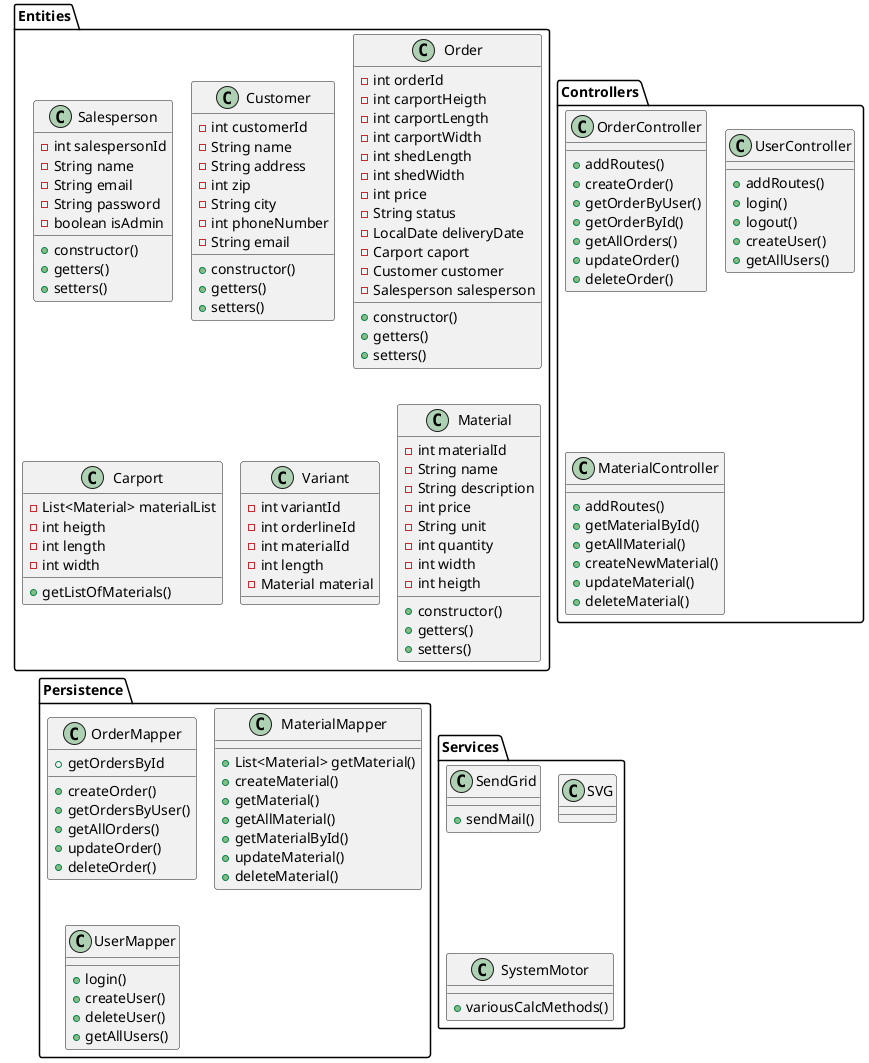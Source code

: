 @startuml
!pragma layout smetana


package "Entities" {

class Salesperson {

- int salespersonId
- String name
- String email
- String password
- boolean isAdmin
+ constructor()
+ getters()
+ setters()

}

class Customer {

- int customerId
- String name
- String address
- int zip
- String city
- int phoneNumber
- String email
+ constructor()
+ getters()
+ setters()

}


class Order {

- int orderId
- int carportHeigth
- int carportLength
- int carportWidth
- int shedLength
- int shedWidth
- int price
- String status
- LocalDate deliveryDate
- Carport caport
- Customer customer
- Salesperson salesperson
+ constructor()
+ getters()
+ setters()

}

class Carport {
- List<Material> materialList
- int heigth
- int length
- int width
+ getListOfMaterials()



}

class Variant {

- int variantId
- int orderlineId
- int materialId
- int length
- Material material

}

class Material {

- int materialId
- String name
- String description
- int price
- String unit
- int quantity
- int width
- int heigth

+ constructor()
+ getters()
+ setters()

}

}

package "Controllers" {

class OrderController {

+ addRoutes()
+ createOrder()
+ getOrderByUser()
+ getOrderById()
+ getAllOrders()
+ updateOrder()
+ deleteOrder()

}

class UserController {

+ addRoutes()
+ login()
+ logout()
+ createUser()
+ getAllUsers()

}

class MaterialController {

+ addRoutes()
+ getMaterialById()
+ getAllMaterial()
+ createNewMaterial()
+ updateMaterial()
+ deleteMaterial()

}
}

package "Persistence" {

class OrderMapper {

+ createOrder()
+ getOrdersByUser()
+ getOrdersById
+ getAllOrders()
+ updateOrder()
+ deleteOrder()

}

class MaterialMapper {

+ List<Material> getMaterial()
+ createMaterial()
+ getMaterial()
+ getAllMaterial()
+ getMaterialById()
+ updateMaterial()
+ deleteMaterial()

}

class UserMapper {

+ login()
+ createUser()
+ deleteUser()
+ getAllUsers()

}
}

package "Services" {

class SendGrid{

+ sendMail()

}

class SVG{}

class SystemMotor{

+ variousCalcMethods()

}


}


@enduml
